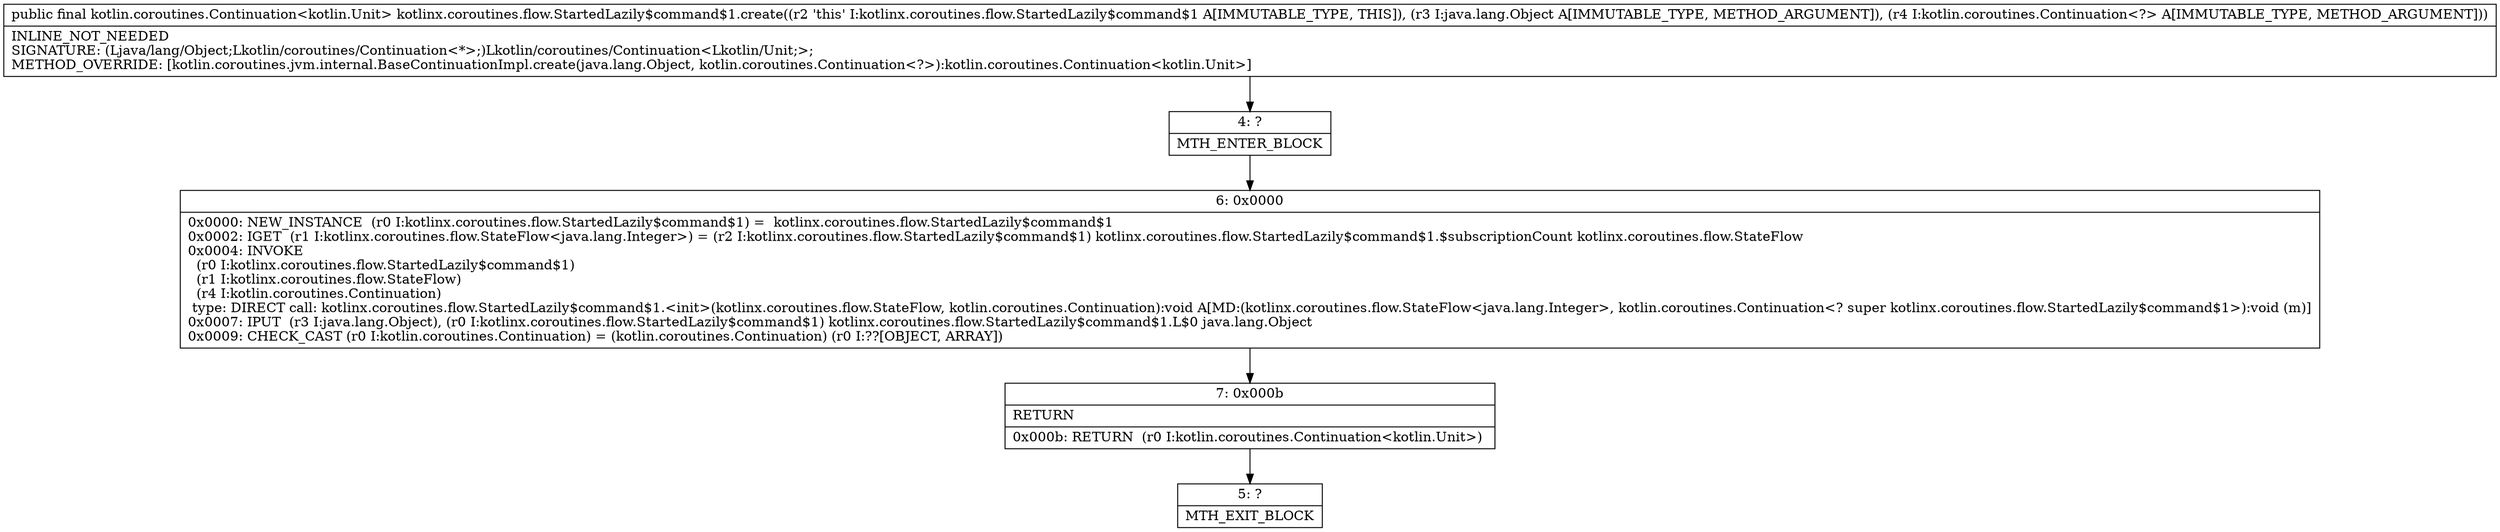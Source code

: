 digraph "CFG forkotlinx.coroutines.flow.StartedLazily$command$1.create(Ljava\/lang\/Object;Lkotlin\/coroutines\/Continuation;)Lkotlin\/coroutines\/Continuation;" {
Node_4 [shape=record,label="{4\:\ ?|MTH_ENTER_BLOCK\l}"];
Node_6 [shape=record,label="{6\:\ 0x0000|0x0000: NEW_INSTANCE  (r0 I:kotlinx.coroutines.flow.StartedLazily$command$1) =  kotlinx.coroutines.flow.StartedLazily$command$1 \l0x0002: IGET  (r1 I:kotlinx.coroutines.flow.StateFlow\<java.lang.Integer\>) = (r2 I:kotlinx.coroutines.flow.StartedLazily$command$1) kotlinx.coroutines.flow.StartedLazily$command$1.$subscriptionCount kotlinx.coroutines.flow.StateFlow \l0x0004: INVOKE  \l  (r0 I:kotlinx.coroutines.flow.StartedLazily$command$1)\l  (r1 I:kotlinx.coroutines.flow.StateFlow)\l  (r4 I:kotlin.coroutines.Continuation)\l type: DIRECT call: kotlinx.coroutines.flow.StartedLazily$command$1.\<init\>(kotlinx.coroutines.flow.StateFlow, kotlin.coroutines.Continuation):void A[MD:(kotlinx.coroutines.flow.StateFlow\<java.lang.Integer\>, kotlin.coroutines.Continuation\<? super kotlinx.coroutines.flow.StartedLazily$command$1\>):void (m)]\l0x0007: IPUT  (r3 I:java.lang.Object), (r0 I:kotlinx.coroutines.flow.StartedLazily$command$1) kotlinx.coroutines.flow.StartedLazily$command$1.L$0 java.lang.Object \l0x0009: CHECK_CAST (r0 I:kotlin.coroutines.Continuation) = (kotlin.coroutines.Continuation) (r0 I:??[OBJECT, ARRAY]) \l}"];
Node_7 [shape=record,label="{7\:\ 0x000b|RETURN\l|0x000b: RETURN  (r0 I:kotlin.coroutines.Continuation\<kotlin.Unit\>) \l}"];
Node_5 [shape=record,label="{5\:\ ?|MTH_EXIT_BLOCK\l}"];
MethodNode[shape=record,label="{public final kotlin.coroutines.Continuation\<kotlin.Unit\> kotlinx.coroutines.flow.StartedLazily$command$1.create((r2 'this' I:kotlinx.coroutines.flow.StartedLazily$command$1 A[IMMUTABLE_TYPE, THIS]), (r3 I:java.lang.Object A[IMMUTABLE_TYPE, METHOD_ARGUMENT]), (r4 I:kotlin.coroutines.Continuation\<?\> A[IMMUTABLE_TYPE, METHOD_ARGUMENT]))  | INLINE_NOT_NEEDED\lSIGNATURE: (Ljava\/lang\/Object;Lkotlin\/coroutines\/Continuation\<*\>;)Lkotlin\/coroutines\/Continuation\<Lkotlin\/Unit;\>;\lMETHOD_OVERRIDE: [kotlin.coroutines.jvm.internal.BaseContinuationImpl.create(java.lang.Object, kotlin.coroutines.Continuation\<?\>):kotlin.coroutines.Continuation\<kotlin.Unit\>]\l}"];
MethodNode -> Node_4;Node_4 -> Node_6;
Node_6 -> Node_7;
Node_7 -> Node_5;
}

